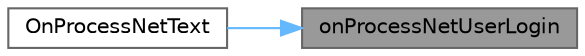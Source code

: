 digraph "onProcessNetUserLogin"
{
 // LATEX_PDF_SIZE
  bgcolor="transparent";
  edge [fontname=Helvetica,fontsize=10,labelfontname=Helvetica,labelfontsize=10];
  node [fontname=Helvetica,fontsize=10,shape=box,height=0.2,width=0.4];
  rankdir="RL";
  Node1 [id="Node000001",label="onProcessNetUserLogin",height=0.2,width=0.4,color="gray40", fillcolor="grey60", style="filled", fontcolor="black",tooltip="处理用户登录消息"];
  Node1 -> Node2 [id="edge1_Node000001_Node000002",dir="back",color="steelblue1",style="solid",tooltip=" "];
  Node2 [id="Node000002",label="OnProcessNetText",height=0.2,width=0.4,color="grey40", fillcolor="white", style="filled",URL="$classcchatserver.html#a2122f43bc76cad23f89fc7d696f6c2e2",tooltip="处理网络字符串消息"];
}
